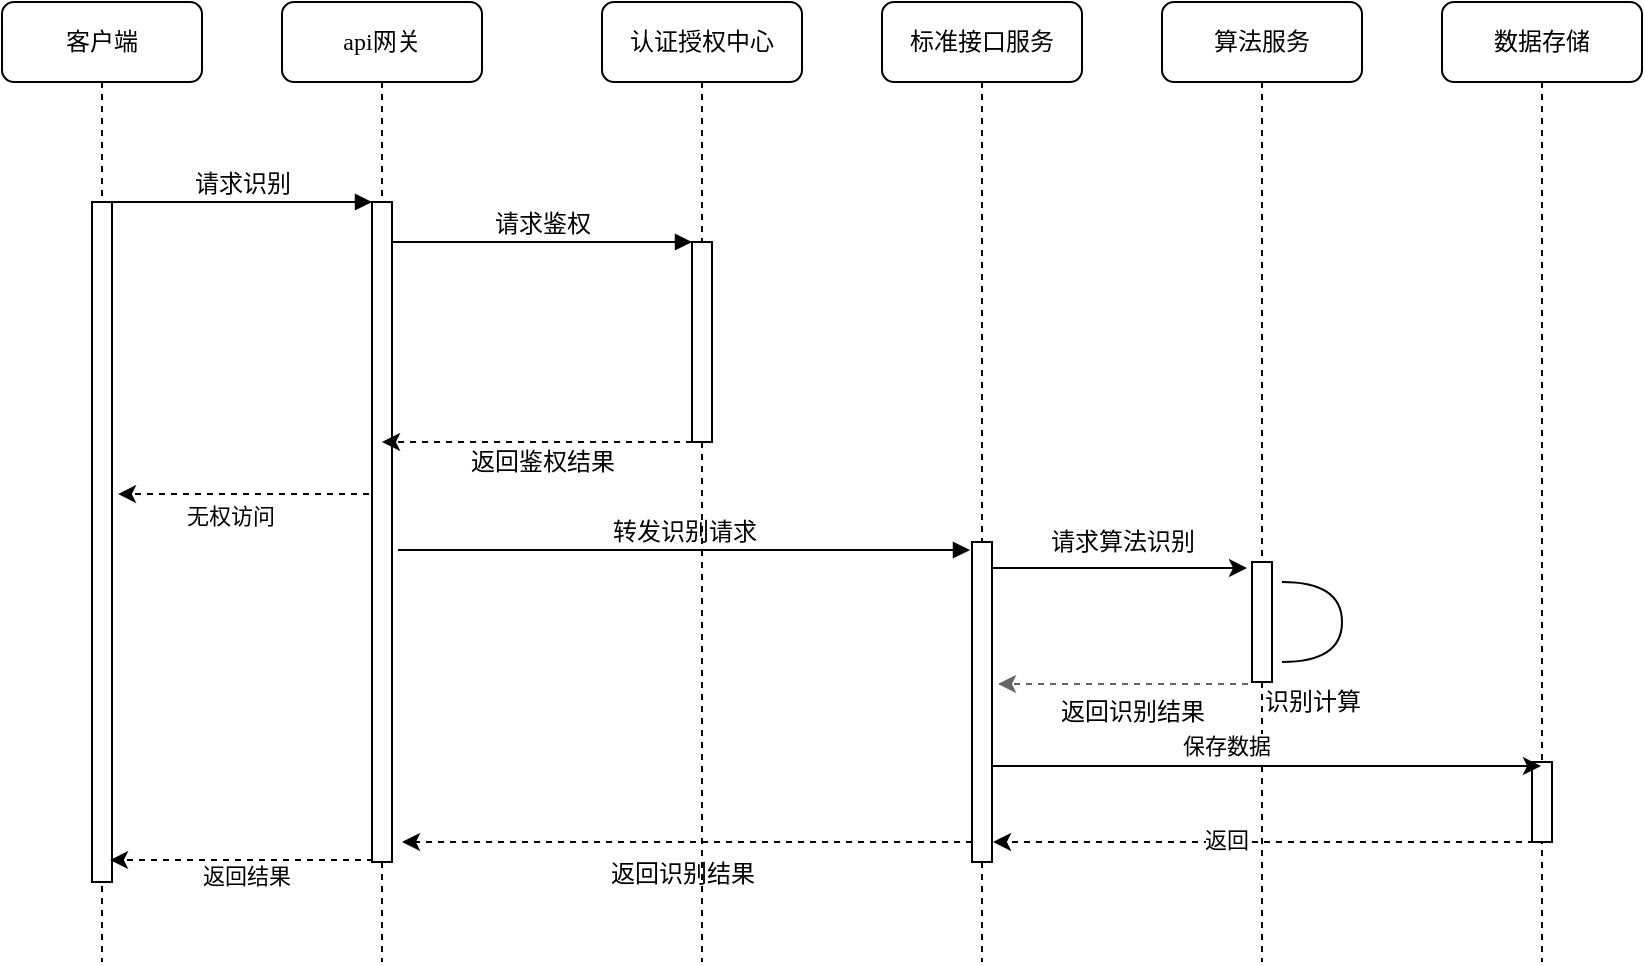 <mxfile version="14.0.0" type="github">
  <diagram name="Page-1" id="13e1069c-82ec-6db2-03f1-153e76fe0fe0">
    <mxGraphModel dx="1422" dy="794" grid="1" gridSize="10" guides="1" tooltips="1" connect="1" arrows="1" fold="1" page="1" pageScale="1" pageWidth="1100" pageHeight="850" background="#ffffff" math="0" shadow="0">
      <root>
        <mxCell id="0" />
        <mxCell id="1" parent="0" />
        <mxCell id="qqSz3hULmQSBEA1X6Ase-3" style="edgeStyle=orthogonalEdgeStyle;rounded=0;orthogonalLoop=1;jettySize=auto;html=1;dashed=1;entryX=1.3;entryY=0.503;entryDx=0;entryDy=0;entryPerimeter=0;" parent="1" edge="1">
          <mxGeometry relative="1" as="geometry">
            <Array as="points">
              <mxPoint x="220" y="326" />
              <mxPoint x="220" y="326" />
            </Array>
            <mxPoint x="289.5" y="326" as="sourcePoint" />
            <mxPoint x="158" y="326.05" as="targetPoint" />
          </mxGeometry>
        </mxCell>
        <mxCell id="fn1vZPTS0x4YutPck-b2-20" value="无权访问" style="edgeLabel;html=1;align=center;verticalAlign=middle;resizable=0;points=[];" vertex="1" connectable="0" parent="qqSz3hULmQSBEA1X6Ase-3">
          <mxGeometry x="0.147" y="-4" relative="1" as="geometry">
            <mxPoint y="15" as="offset" />
          </mxGeometry>
        </mxCell>
        <mxCell id="7baba1c4bc27f4b0-2" value="api网关" style="shape=umlLifeline;perimeter=lifelinePerimeter;whiteSpace=wrap;html=1;container=1;collapsible=0;recursiveResize=0;outlineConnect=0;rounded=1;shadow=0;comic=0;labelBackgroundColor=none;strokeWidth=1;fontFamily=Verdana;fontSize=12;align=center;" parent="1" vertex="1">
          <mxGeometry x="240" y="80" width="100" height="480" as="geometry" />
        </mxCell>
        <mxCell id="7baba1c4bc27f4b0-10" value="" style="html=1;points=[];perimeter=orthogonalPerimeter;rounded=0;shadow=0;comic=0;labelBackgroundColor=none;strokeWidth=1;fontFamily=Verdana;fontSize=12;align=center;" parent="7baba1c4bc27f4b0-2" vertex="1">
          <mxGeometry x="45" y="100" width="10" height="330" as="geometry" />
        </mxCell>
        <mxCell id="7baba1c4bc27f4b0-3" value="认证授权中心" style="shape=umlLifeline;perimeter=lifelinePerimeter;whiteSpace=wrap;html=1;container=1;collapsible=0;recursiveResize=0;outlineConnect=0;rounded=1;shadow=0;comic=0;labelBackgroundColor=none;strokeWidth=1;fontFamily=Verdana;fontSize=12;align=center;" parent="1" vertex="1">
          <mxGeometry x="400" y="80" width="100" height="480" as="geometry" />
        </mxCell>
        <mxCell id="7baba1c4bc27f4b0-13" value="" style="html=1;points=[];perimeter=orthogonalPerimeter;rounded=0;shadow=0;comic=0;labelBackgroundColor=none;strokeWidth=1;fontFamily=Verdana;fontSize=12;align=center;" parent="7baba1c4bc27f4b0-3" vertex="1">
          <mxGeometry x="45" y="120" width="10" height="100" as="geometry" />
        </mxCell>
        <mxCell id="7baba1c4bc27f4b0-4" value="标准接口服务" style="shape=umlLifeline;perimeter=lifelinePerimeter;whiteSpace=wrap;html=1;container=1;collapsible=0;recursiveResize=0;outlineConnect=0;rounded=1;shadow=0;comic=0;labelBackgroundColor=none;strokeWidth=1;fontFamily=Verdana;fontSize=12;align=center;" parent="1" vertex="1">
          <mxGeometry x="540" y="80" width="100" height="480" as="geometry" />
        </mxCell>
        <mxCell id="7baba1c4bc27f4b0-5" value="算法服务" style="shape=umlLifeline;perimeter=lifelinePerimeter;whiteSpace=wrap;html=1;container=1;collapsible=0;recursiveResize=0;outlineConnect=0;rounded=1;shadow=0;comic=0;labelBackgroundColor=none;strokeWidth=1;fontFamily=Verdana;fontSize=12;align=center;" parent="1" vertex="1">
          <mxGeometry x="680" y="80" width="100" height="480" as="geometry" />
        </mxCell>
        <mxCell id="7baba1c4bc27f4b0-8" value="客户端" style="shape=umlLifeline;perimeter=lifelinePerimeter;whiteSpace=wrap;html=1;container=1;collapsible=0;recursiveResize=0;outlineConnect=0;rounded=1;shadow=0;comic=0;labelBackgroundColor=none;strokeWidth=1;fontFamily=Verdana;fontSize=12;align=center;" parent="1" vertex="1">
          <mxGeometry x="100" y="80" width="100" height="480" as="geometry" />
        </mxCell>
        <mxCell id="7baba1c4bc27f4b0-9" value="" style="html=1;points=[];perimeter=orthogonalPerimeter;rounded=0;shadow=0;comic=0;labelBackgroundColor=none;strokeWidth=1;fontFamily=Verdana;fontSize=12;align=center;" parent="7baba1c4bc27f4b0-8" vertex="1">
          <mxGeometry x="45" y="100" width="10" height="340" as="geometry" />
        </mxCell>
        <mxCell id="qqSz3hULmQSBEA1X6Ase-5" style="edgeStyle=orthogonalEdgeStyle;rounded=0;orthogonalLoop=1;jettySize=auto;html=1;" parent="1" edge="1">
          <mxGeometry relative="1" as="geometry">
            <mxPoint x="593" y="363" as="sourcePoint" />
            <mxPoint x="722.5" y="363" as="targetPoint" />
            <Array as="points">
              <mxPoint x="663" y="363" />
              <mxPoint x="663" y="363" />
            </Array>
          </mxGeometry>
        </mxCell>
        <mxCell id="qqSz3hULmQSBEA1X6Ase-11" style="edgeStyle=orthogonalEdgeStyle;rounded=0;orthogonalLoop=1;jettySize=auto;html=1;dashed=1;" parent="1" source="7baba1c4bc27f4b0-16" edge="1">
          <mxGeometry relative="1" as="geometry">
            <Array as="points">
              <mxPoint x="590" y="500" />
              <mxPoint x="160" y="500" />
            </Array>
            <mxPoint x="300" y="500" as="targetPoint" />
          </mxGeometry>
        </mxCell>
        <mxCell id="7baba1c4bc27f4b0-16" value="" style="html=1;points=[];perimeter=orthogonalPerimeter;rounded=0;shadow=0;comic=0;labelBackgroundColor=none;strokeWidth=1;fontFamily=Verdana;fontSize=12;align=center;" parent="1" vertex="1">
          <mxGeometry x="585" y="350" width="10" height="160" as="geometry" />
        </mxCell>
        <mxCell id="7baba1c4bc27f4b0-17" value="转发识别请求" style="html=1;verticalAlign=bottom;endArrow=block;labelBackgroundColor=none;fontFamily=Verdana;fontSize=12;edgeStyle=elbowEdgeStyle;elbow=vertical;" parent="1" edge="1">
          <mxGeometry relative="1" as="geometry">
            <mxPoint x="298" y="354" as="sourcePoint" />
            <Array as="points">
              <mxPoint x="479" y="354" />
              <mxPoint x="299" y="384" />
              <mxPoint x="379" y="394" />
              <mxPoint x="399" y="364" />
              <mxPoint x="289" y="364" />
              <mxPoint x="459" y="214" />
            </Array>
            <mxPoint x="584" y="354" as="targetPoint" />
          </mxGeometry>
        </mxCell>
        <mxCell id="qqSz3hULmQSBEA1X6Ase-6" style="edgeStyle=orthogonalEdgeStyle;rounded=0;orthogonalLoop=1;jettySize=auto;html=1;fillColor=#f5f5f5;strokeColor=#666666;dashed=1;" parent="1" edge="1">
          <mxGeometry relative="1" as="geometry">
            <mxPoint x="723" y="421" as="sourcePoint" />
            <mxPoint x="598" y="421" as="targetPoint" />
            <Array as="points">
              <mxPoint x="708" y="421" />
              <mxPoint x="708" y="421" />
            </Array>
          </mxGeometry>
        </mxCell>
        <mxCell id="7baba1c4bc27f4b0-19" value="" style="html=1;points=[];perimeter=orthogonalPerimeter;rounded=0;shadow=0;comic=0;labelBackgroundColor=none;strokeWidth=1;fontFamily=Verdana;fontSize=12;align=center;" parent="1" vertex="1">
          <mxGeometry x="725" y="360" width="10" height="60" as="geometry" />
        </mxCell>
        <mxCell id="7baba1c4bc27f4b0-11" value="请求识别" style="html=1;verticalAlign=bottom;endArrow=block;entryX=0;entryY=0;labelBackgroundColor=none;fontFamily=Verdana;fontSize=12;edgeStyle=elbowEdgeStyle;elbow=vertical;" parent="1" source="7baba1c4bc27f4b0-9" target="7baba1c4bc27f4b0-10" edge="1">
          <mxGeometry relative="1" as="geometry">
            <mxPoint x="220" y="190" as="sourcePoint" />
          </mxGeometry>
        </mxCell>
        <mxCell id="7baba1c4bc27f4b0-14" value="请求鉴权" style="html=1;verticalAlign=bottom;endArrow=block;entryX=0;entryY=0;labelBackgroundColor=none;fontFamily=Verdana;fontSize=12;edgeStyle=elbowEdgeStyle;elbow=vertical;" parent="1" source="7baba1c4bc27f4b0-10" target="7baba1c4bc27f4b0-13" edge="1">
          <mxGeometry relative="1" as="geometry">
            <mxPoint x="370" y="200" as="sourcePoint" />
          </mxGeometry>
        </mxCell>
        <mxCell id="qqSz3hULmQSBEA1X6Ase-1" style="edgeStyle=orthogonalEdgeStyle;rounded=0;orthogonalLoop=1;jettySize=auto;html=1;dashed=1;" parent="1" source="7baba1c4bc27f4b0-13" target="7baba1c4bc27f4b0-2" edge="1">
          <mxGeometry relative="1" as="geometry">
            <Array as="points">
              <mxPoint x="360" y="300" />
              <mxPoint x="360" y="300" />
            </Array>
          </mxGeometry>
        </mxCell>
        <mxCell id="qqSz3hULmQSBEA1X6Ase-7" value="请求算法识别" style="text;html=1;align=center;verticalAlign=middle;resizable=0;points=[];autosize=1;" parent="1" vertex="1">
          <mxGeometry x="615" y="340" width="90" height="20" as="geometry" />
        </mxCell>
        <mxCell id="qqSz3hULmQSBEA1X6Ase-10" value="返回识别结果" style="text;html=1;align=center;verticalAlign=middle;resizable=0;points=[];autosize=1;" parent="1" vertex="1">
          <mxGeometry x="620" y="425" width="90" height="20" as="geometry" />
        </mxCell>
        <mxCell id="qqSz3hULmQSBEA1X6Ase-12" value="返回识别结果" style="text;html=1;align=center;verticalAlign=middle;resizable=0;points=[];autosize=1;" parent="1" vertex="1">
          <mxGeometry x="395" y="506" width="90" height="20" as="geometry" />
        </mxCell>
        <mxCell id="fn1vZPTS0x4YutPck-b2-1" value="返回鉴权结果" style="text;html=1;align=center;verticalAlign=middle;resizable=0;points=[];autosize=1;" vertex="1" parent="1">
          <mxGeometry x="325" y="300" width="90" height="20" as="geometry" />
        </mxCell>
        <mxCell id="fn1vZPTS0x4YutPck-b2-4" value="数据存储" style="shape=umlLifeline;perimeter=lifelinePerimeter;whiteSpace=wrap;html=1;container=1;collapsible=0;recursiveResize=0;outlineConnect=0;rounded=1;shadow=0;comic=0;labelBackgroundColor=none;strokeWidth=1;fontFamily=Verdana;fontSize=12;align=center;" vertex="1" parent="1">
          <mxGeometry x="820" y="80" width="100" height="480" as="geometry" />
        </mxCell>
        <mxCell id="fn1vZPTS0x4YutPck-b2-5" value="" style="html=1;points=[];perimeter=orthogonalPerimeter;rounded=0;shadow=0;comic=0;labelBackgroundColor=none;strokeWidth=1;fontFamily=Verdana;fontSize=12;align=center;" vertex="1" parent="fn1vZPTS0x4YutPck-b2-4">
          <mxGeometry x="45" y="380" width="10" height="40" as="geometry" />
        </mxCell>
        <mxCell id="fn1vZPTS0x4YutPck-b2-8" value="识别计算" style="shape=requiredInterface;html=1;verticalLabelPosition=bottom;" vertex="1" parent="1">
          <mxGeometry x="740" y="370" width="30" height="40" as="geometry" />
        </mxCell>
        <mxCell id="fn1vZPTS0x4YutPck-b2-10" style="edgeStyle=orthogonalEdgeStyle;rounded=0;orthogonalLoop=1;jettySize=auto;html=1;" edge="1" parent="1">
          <mxGeometry relative="1" as="geometry">
            <mxPoint x="595.25" y="462" as="sourcePoint" />
            <mxPoint x="869.5" y="462" as="targetPoint" />
            <Array as="points">
              <mxPoint x="810" y="462" />
              <mxPoint x="810" y="462" />
            </Array>
          </mxGeometry>
        </mxCell>
        <mxCell id="fn1vZPTS0x4YutPck-b2-14" value="保存数据" style="edgeLabel;html=1;align=center;verticalAlign=middle;resizable=0;points=[];" vertex="1" connectable="0" parent="fn1vZPTS0x4YutPck-b2-10">
          <mxGeometry x="-0.192" relative="1" as="geometry">
            <mxPoint x="5" y="-10" as="offset" />
          </mxGeometry>
        </mxCell>
        <mxCell id="fn1vZPTS0x4YutPck-b2-12" style="edgeStyle=orthogonalEdgeStyle;rounded=0;orthogonalLoop=1;jettySize=auto;html=1;dashed=1;" edge="1" parent="1">
          <mxGeometry relative="1" as="geometry">
            <mxPoint x="866" y="500" as="sourcePoint" />
            <mxPoint x="595.5" y="500" as="targetPoint" />
            <Array as="points">
              <mxPoint x="706" y="500" />
              <mxPoint x="706" y="500" />
            </Array>
          </mxGeometry>
        </mxCell>
        <mxCell id="fn1vZPTS0x4YutPck-b2-15" value="返回" style="edgeLabel;html=1;align=center;verticalAlign=middle;resizable=0;points=[];" vertex="1" connectable="0" parent="fn1vZPTS0x4YutPck-b2-12">
          <mxGeometry x="0.139" y="-1" relative="1" as="geometry">
            <mxPoint as="offset" />
          </mxGeometry>
        </mxCell>
        <mxCell id="fn1vZPTS0x4YutPck-b2-18" style="edgeStyle=orthogonalEdgeStyle;rounded=0;orthogonalLoop=1;jettySize=auto;html=1;dashed=1;entryX=1.3;entryY=0.503;entryDx=0;entryDy=0;entryPerimeter=0;" edge="1" parent="1">
          <mxGeometry relative="1" as="geometry">
            <Array as="points">
              <mxPoint x="216" y="509" />
              <mxPoint x="216" y="509" />
            </Array>
            <mxPoint x="285.5" y="509" as="sourcePoint" />
            <mxPoint x="154" y="509.05" as="targetPoint" />
          </mxGeometry>
        </mxCell>
        <mxCell id="fn1vZPTS0x4YutPck-b2-19" value="返回结果" style="edgeLabel;html=1;align=center;verticalAlign=middle;resizable=0;points=[];" vertex="1" connectable="0" parent="fn1vZPTS0x4YutPck-b2-18">
          <mxGeometry x="0.147" y="-4" relative="1" as="geometry">
            <mxPoint x="12" y="12" as="offset" />
          </mxGeometry>
        </mxCell>
      </root>
    </mxGraphModel>
  </diagram>
</mxfile>
